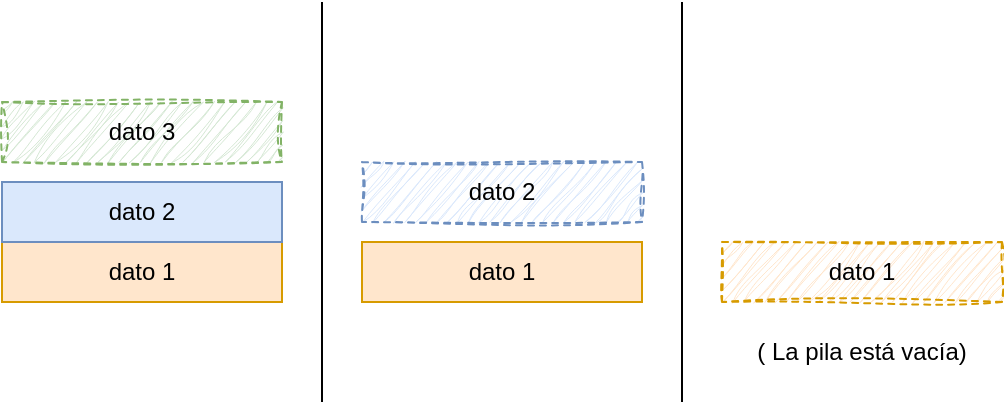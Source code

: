 <mxfile version="24.7.16">
  <diagram name="Page-1" id="UoyIot3PldLbkfe9Mu72">
    <mxGraphModel dx="989" dy="543" grid="1" gridSize="10" guides="1" tooltips="1" connect="1" arrows="1" fold="1" page="1" pageScale="1" pageWidth="850" pageHeight="1100" math="0" shadow="0">
      <root>
        <mxCell id="0" />
        <mxCell id="1" parent="0" />
        <mxCell id="Yy2xcEP5WIJigC7jEEHn-1" value="dato 1" style="rounded=0;whiteSpace=wrap;html=1;fillColor=#ffe6cc;strokeColor=#d79b00;sketch=1;curveFitting=1;jiggle=2;dashed=1;" vertex="1" parent="1">
          <mxGeometry x="560" y="240" width="140" height="30" as="geometry" />
        </mxCell>
        <mxCell id="Yy2xcEP5WIJigC7jEEHn-2" value="" style="endArrow=none;html=1;rounded=0;" edge="1" parent="1">
          <mxGeometry width="50" height="50" relative="1" as="geometry">
            <mxPoint x="360" y="320" as="sourcePoint" />
            <mxPoint x="360" y="120" as="targetPoint" />
          </mxGeometry>
        </mxCell>
        <mxCell id="Yy2xcEP5WIJigC7jEEHn-3" value="dato 1" style="rounded=0;whiteSpace=wrap;html=1;fillColor=#ffe6cc;strokeColor=#d79b00;" vertex="1" parent="1">
          <mxGeometry x="200" y="240" width="140" height="30" as="geometry" />
        </mxCell>
        <mxCell id="Yy2xcEP5WIJigC7jEEHn-4" value="dato 2" style="rounded=0;whiteSpace=wrap;html=1;fillColor=#dae8fc;strokeColor=#6c8ebf;sketch=1;curveFitting=1;jiggle=2;dashed=1;" vertex="1" parent="1">
          <mxGeometry x="380" y="200" width="140" height="30" as="geometry" />
        </mxCell>
        <mxCell id="Yy2xcEP5WIJigC7jEEHn-5" value="dato 1" style="rounded=0;whiteSpace=wrap;html=1;fillColor=#ffe6cc;strokeColor=#d79b00;" vertex="1" parent="1">
          <mxGeometry x="380" y="240" width="140" height="30" as="geometry" />
        </mxCell>
        <mxCell id="Yy2xcEP5WIJigC7jEEHn-7" value="" style="endArrow=none;html=1;rounded=0;" edge="1" parent="1">
          <mxGeometry width="50" height="50" relative="1" as="geometry">
            <mxPoint x="540" y="320" as="sourcePoint" />
            <mxPoint x="540" y="120" as="targetPoint" />
          </mxGeometry>
        </mxCell>
        <mxCell id="Yy2xcEP5WIJigC7jEEHn-8" value="dato 3" style="rounded=0;whiteSpace=wrap;html=1;fillColor=#d5e8d4;strokeColor=#82b366;dashed=1;glass=0;shadow=0;sketch=1;curveFitting=1;jiggle=2;" vertex="1" parent="1">
          <mxGeometry x="200" y="170" width="140" height="30" as="geometry" />
        </mxCell>
        <mxCell id="Yy2xcEP5WIJigC7jEEHn-9" value="dato 2" style="rounded=0;whiteSpace=wrap;html=1;fillColor=#dae8fc;strokeColor=#6c8ebf;" vertex="1" parent="1">
          <mxGeometry x="200" y="210" width="140" height="30" as="geometry" />
        </mxCell>
        <mxCell id="Yy2xcEP5WIJigC7jEEHn-10" value="( La pila está vacía)" style="text;html=1;align=center;verticalAlign=middle;whiteSpace=wrap;rounded=0;" vertex="1" parent="1">
          <mxGeometry x="560" y="280" width="140" height="30" as="geometry" />
        </mxCell>
      </root>
    </mxGraphModel>
  </diagram>
</mxfile>
